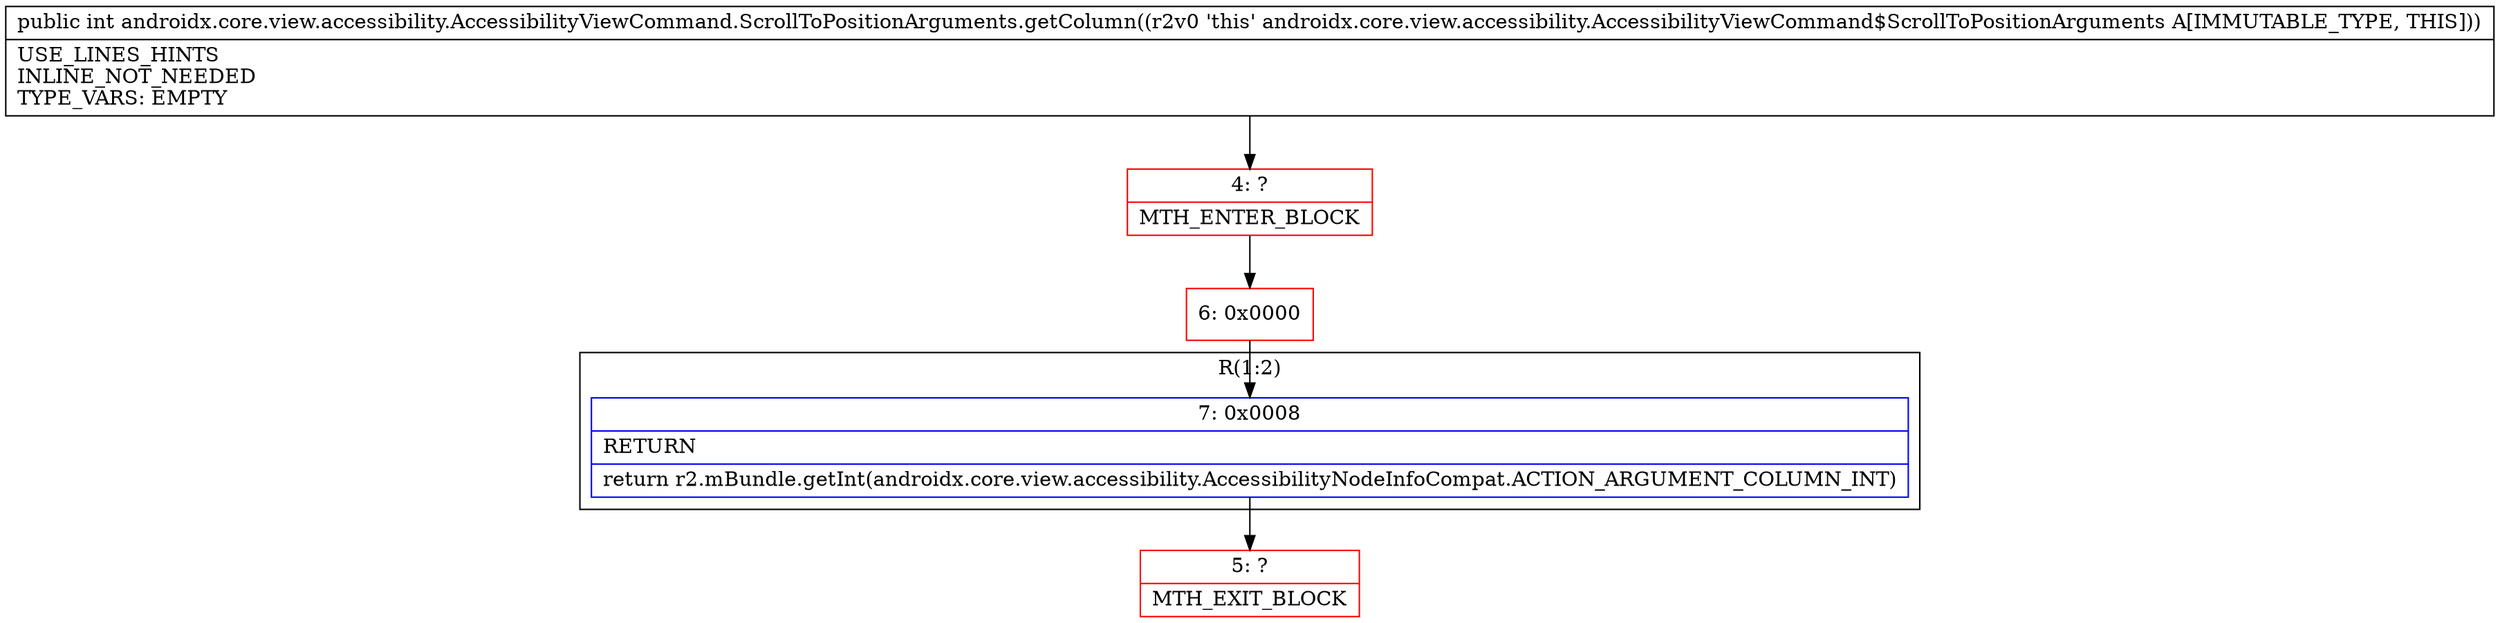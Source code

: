 digraph "CFG forandroidx.core.view.accessibility.AccessibilityViewCommand.ScrollToPositionArguments.getColumn()I" {
subgraph cluster_Region_1959201513 {
label = "R(1:2)";
node [shape=record,color=blue];
Node_7 [shape=record,label="{7\:\ 0x0008|RETURN\l|return r2.mBundle.getInt(androidx.core.view.accessibility.AccessibilityNodeInfoCompat.ACTION_ARGUMENT_COLUMN_INT)\l}"];
}
Node_4 [shape=record,color=red,label="{4\:\ ?|MTH_ENTER_BLOCK\l}"];
Node_6 [shape=record,color=red,label="{6\:\ 0x0000}"];
Node_5 [shape=record,color=red,label="{5\:\ ?|MTH_EXIT_BLOCK\l}"];
MethodNode[shape=record,label="{public int androidx.core.view.accessibility.AccessibilityViewCommand.ScrollToPositionArguments.getColumn((r2v0 'this' androidx.core.view.accessibility.AccessibilityViewCommand$ScrollToPositionArguments A[IMMUTABLE_TYPE, THIS]))  | USE_LINES_HINTS\lINLINE_NOT_NEEDED\lTYPE_VARS: EMPTY\l}"];
MethodNode -> Node_4;Node_7 -> Node_5;
Node_4 -> Node_6;
Node_6 -> Node_7;
}

